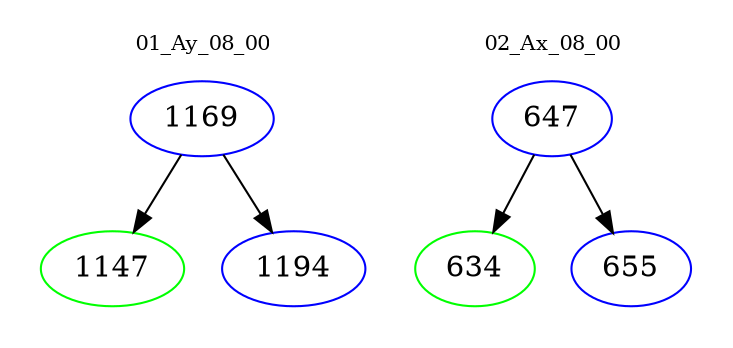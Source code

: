 digraph{
subgraph cluster_0 {
color = white
label = "01_Ay_08_00";
fontsize=10;
T0_1169 [label="1169", color="blue"]
T0_1169 -> T0_1147 [color="black"]
T0_1147 [label="1147", color="green"]
T0_1169 -> T0_1194 [color="black"]
T0_1194 [label="1194", color="blue"]
}
subgraph cluster_1 {
color = white
label = "02_Ax_08_00";
fontsize=10;
T1_647 [label="647", color="blue"]
T1_647 -> T1_634 [color="black"]
T1_634 [label="634", color="green"]
T1_647 -> T1_655 [color="black"]
T1_655 [label="655", color="blue"]
}
}
